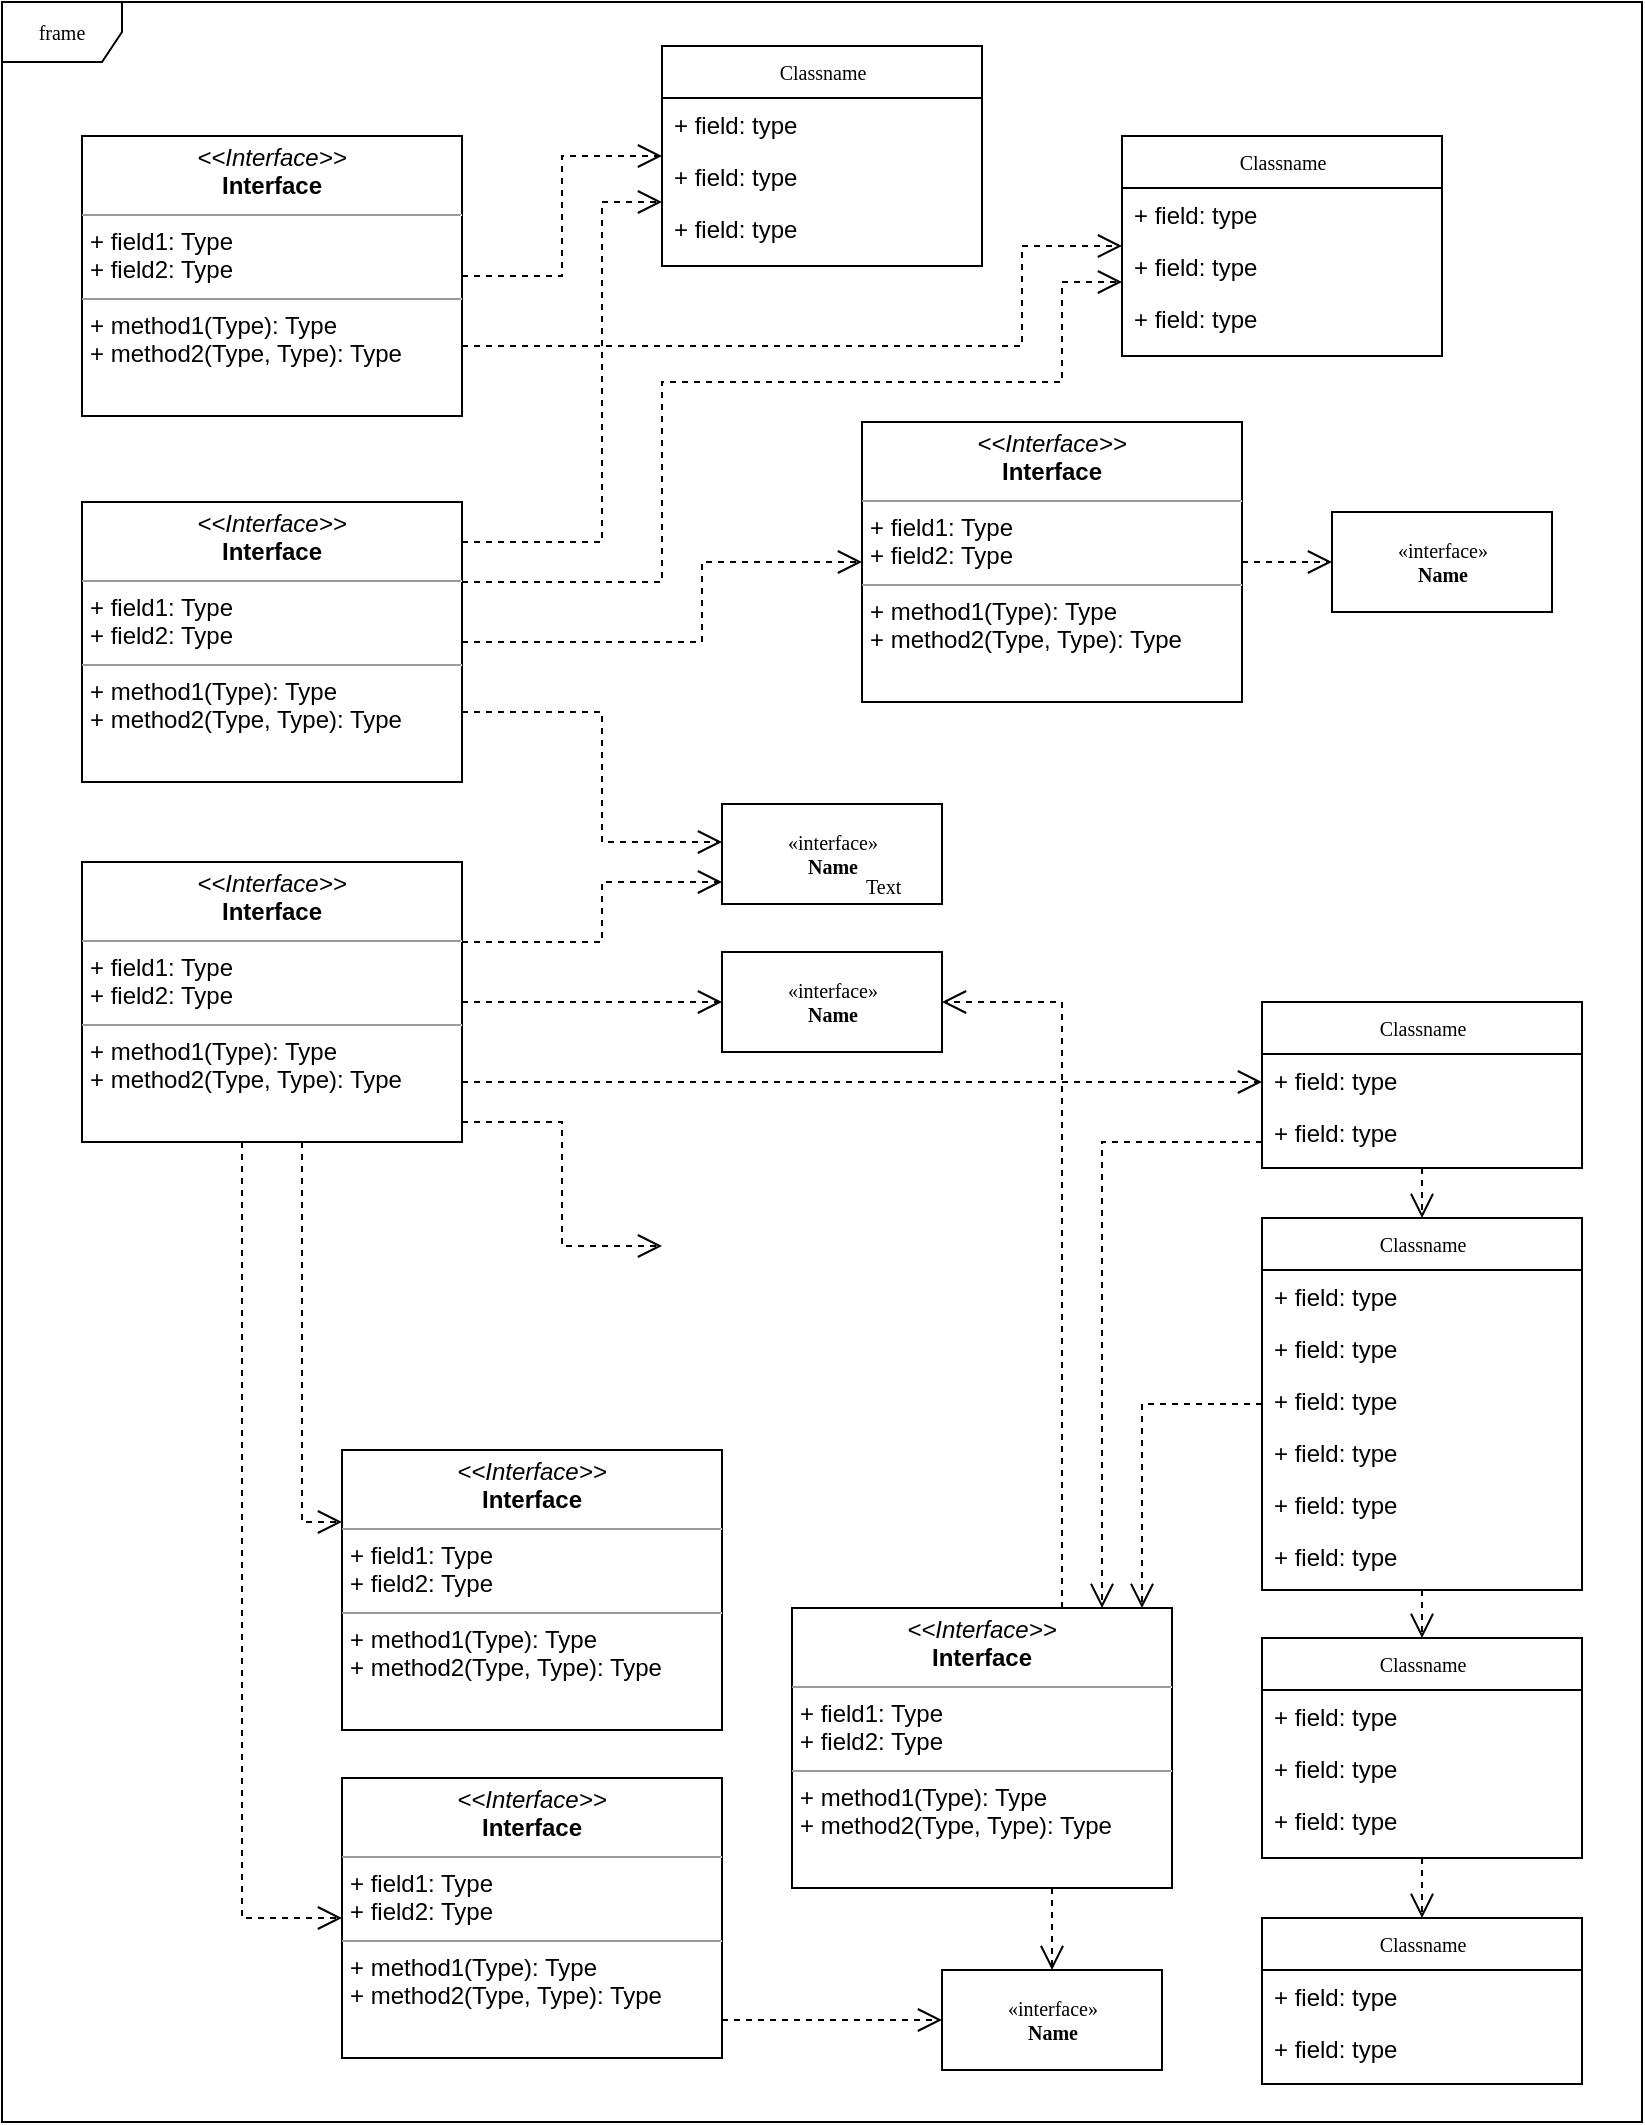 <mxfile version="20.8.23" type="github" pages="2">
  <diagram name="Page-1" id="c4acf3e9-155e-7222-9cf6-157b1a14988f">
    <mxGraphModel dx="806" dy="483" grid="1" gridSize="10" guides="1" tooltips="1" connect="1" arrows="1" fold="1" page="1" pageScale="1" pageWidth="850" pageHeight="1100" background="none" math="0" shadow="0">
      <root>
        <mxCell id="0" />
        <mxCell id="1" parent="0" />
        <mxCell id="17acba5748e5396b-1" value="frame" style="shape=umlFrame;whiteSpace=wrap;html=1;rounded=0;shadow=0;comic=0;labelBackgroundColor=none;strokeWidth=1;fontFamily=Verdana;fontSize=10;align=center;" parent="1" vertex="1">
          <mxGeometry x="20" y="20" width="820" height="1060" as="geometry" />
        </mxCell>
        <mxCell id="5d2195bd80daf111-38" style="edgeStyle=orthogonalEdgeStyle;rounded=0;html=1;dashed=1;labelBackgroundColor=none;startFill=0;endArrow=open;endFill=0;endSize=10;fontFamily=Verdana;fontSize=10;" parent="1" source="17acba5748e5396b-2" target="5d2195bd80daf111-9" edge="1">
          <mxGeometry relative="1" as="geometry">
            <Array as="points">
              <mxPoint x="590" y="721" />
            </Array>
          </mxGeometry>
        </mxCell>
        <mxCell id="5d2195bd80daf111-40" style="edgeStyle=orthogonalEdgeStyle;rounded=0;html=1;dashed=1;labelBackgroundColor=none;startFill=0;endArrow=open;endFill=0;endSize=10;fontFamily=Verdana;fontSize=10;" parent="1" source="17acba5748e5396b-2" target="5d2195bd80daf111-1" edge="1">
          <mxGeometry relative="1" as="geometry">
            <Array as="points" />
          </mxGeometry>
        </mxCell>
        <mxCell id="17acba5748e5396b-2" value="Classname" style="swimlane;html=1;fontStyle=0;childLayout=stackLayout;horizontal=1;startSize=26;fillColor=none;horizontalStack=0;resizeParent=1;resizeLast=0;collapsible=1;marginBottom=0;swimlaneFillColor=#ffffff;rounded=0;shadow=0;comic=0;labelBackgroundColor=none;strokeWidth=1;fontFamily=Verdana;fontSize=10;align=center;" parent="1" vertex="1">
          <mxGeometry x="650" y="628" width="160" height="186" as="geometry" />
        </mxCell>
        <mxCell id="17acba5748e5396b-3" value="+ field: type" style="text;html=1;strokeColor=none;fillColor=none;align=left;verticalAlign=top;spacingLeft=4;spacingRight=4;whiteSpace=wrap;overflow=hidden;rotatable=0;points=[[0,0.5],[1,0.5]];portConstraint=eastwest;" parent="17acba5748e5396b-2" vertex="1">
          <mxGeometry y="26" width="160" height="26" as="geometry" />
        </mxCell>
        <mxCell id="17acba5748e5396b-4" value="+ field: type" style="text;html=1;strokeColor=none;fillColor=none;align=left;verticalAlign=top;spacingLeft=4;spacingRight=4;whiteSpace=wrap;overflow=hidden;rotatable=0;points=[[0,0.5],[1,0.5]];portConstraint=eastwest;" parent="17acba5748e5396b-2" vertex="1">
          <mxGeometry y="52" width="160" height="26" as="geometry" />
        </mxCell>
        <mxCell id="17acba5748e5396b-6" value="+ field: type" style="text;html=1;strokeColor=none;fillColor=none;align=left;verticalAlign=top;spacingLeft=4;spacingRight=4;whiteSpace=wrap;overflow=hidden;rotatable=0;points=[[0,0.5],[1,0.5]];portConstraint=eastwest;" parent="17acba5748e5396b-2" vertex="1">
          <mxGeometry y="78" width="160" height="26" as="geometry" />
        </mxCell>
        <mxCell id="17acba5748e5396b-9" value="+ field: type" style="text;html=1;strokeColor=none;fillColor=none;align=left;verticalAlign=top;spacingLeft=4;spacingRight=4;whiteSpace=wrap;overflow=hidden;rotatable=0;points=[[0,0.5],[1,0.5]];portConstraint=eastwest;" parent="17acba5748e5396b-2" vertex="1">
          <mxGeometry y="104" width="160" height="26" as="geometry" />
        </mxCell>
        <mxCell id="17acba5748e5396b-10" value="+ field: type" style="text;html=1;strokeColor=none;fillColor=none;align=left;verticalAlign=top;spacingLeft=4;spacingRight=4;whiteSpace=wrap;overflow=hidden;rotatable=0;points=[[0,0.5],[1,0.5]];portConstraint=eastwest;" parent="17acba5748e5396b-2" vertex="1">
          <mxGeometry y="130" width="160" height="26" as="geometry" />
        </mxCell>
        <mxCell id="17acba5748e5396b-8" value="+ field: type" style="text;html=1;strokeColor=none;fillColor=none;align=left;verticalAlign=top;spacingLeft=4;spacingRight=4;whiteSpace=wrap;overflow=hidden;rotatable=0;points=[[0,0.5],[1,0.5]];portConstraint=eastwest;" parent="17acba5748e5396b-2" vertex="1">
          <mxGeometry y="156" width="160" height="26" as="geometry" />
        </mxCell>
        <mxCell id="17acba5748e5396b-20" value="Classname" style="swimlane;html=1;fontStyle=0;childLayout=stackLayout;horizontal=1;startSize=26;fillColor=none;horizontalStack=0;resizeParent=1;resizeLast=0;collapsible=1;marginBottom=0;swimlaneFillColor=#ffffff;rounded=0;shadow=0;comic=0;labelBackgroundColor=none;strokeWidth=1;fontFamily=Verdana;fontSize=10;align=center;" parent="1" vertex="1">
          <mxGeometry x="350" y="42" width="160" height="110" as="geometry" />
        </mxCell>
        <mxCell id="17acba5748e5396b-21" value="+ field: type" style="text;html=1;strokeColor=none;fillColor=none;align=left;verticalAlign=top;spacingLeft=4;spacingRight=4;whiteSpace=wrap;overflow=hidden;rotatable=0;points=[[0,0.5],[1,0.5]];portConstraint=eastwest;" parent="17acba5748e5396b-20" vertex="1">
          <mxGeometry y="26" width="160" height="26" as="geometry" />
        </mxCell>
        <mxCell id="17acba5748e5396b-24" value="+ field: type" style="text;html=1;strokeColor=none;fillColor=none;align=left;verticalAlign=top;spacingLeft=4;spacingRight=4;whiteSpace=wrap;overflow=hidden;rotatable=0;points=[[0,0.5],[1,0.5]];portConstraint=eastwest;" parent="17acba5748e5396b-20" vertex="1">
          <mxGeometry y="52" width="160" height="26" as="geometry" />
        </mxCell>
        <mxCell id="17acba5748e5396b-26" value="+ field: type" style="text;html=1;strokeColor=none;fillColor=none;align=left;verticalAlign=top;spacingLeft=4;spacingRight=4;whiteSpace=wrap;overflow=hidden;rotatable=0;points=[[0,0.5],[1,0.5]];portConstraint=eastwest;" parent="17acba5748e5396b-20" vertex="1">
          <mxGeometry y="78" width="160" height="26" as="geometry" />
        </mxCell>
        <mxCell id="17acba5748e5396b-30" value="Classname" style="swimlane;html=1;fontStyle=0;childLayout=stackLayout;horizontal=1;startSize=26;fillColor=none;horizontalStack=0;resizeParent=1;resizeLast=0;collapsible=1;marginBottom=0;swimlaneFillColor=#ffffff;rounded=0;shadow=0;comic=0;labelBackgroundColor=none;strokeWidth=1;fontFamily=Verdana;fontSize=10;align=center;" parent="1" vertex="1">
          <mxGeometry x="580" y="87" width="160" height="110" as="geometry" />
        </mxCell>
        <mxCell id="17acba5748e5396b-31" value="+ field: type" style="text;html=1;strokeColor=none;fillColor=none;align=left;verticalAlign=top;spacingLeft=4;spacingRight=4;whiteSpace=wrap;overflow=hidden;rotatable=0;points=[[0,0.5],[1,0.5]];portConstraint=eastwest;" parent="17acba5748e5396b-30" vertex="1">
          <mxGeometry y="26" width="160" height="26" as="geometry" />
        </mxCell>
        <mxCell id="17acba5748e5396b-32" value="+ field: type" style="text;html=1;strokeColor=none;fillColor=none;align=left;verticalAlign=top;spacingLeft=4;spacingRight=4;whiteSpace=wrap;overflow=hidden;rotatable=0;points=[[0,0.5],[1,0.5]];portConstraint=eastwest;" parent="17acba5748e5396b-30" vertex="1">
          <mxGeometry y="52" width="160" height="26" as="geometry" />
        </mxCell>
        <mxCell id="17acba5748e5396b-33" value="+ field: type" style="text;html=1;strokeColor=none;fillColor=none;align=left;verticalAlign=top;spacingLeft=4;spacingRight=4;whiteSpace=wrap;overflow=hidden;rotatable=0;points=[[0,0.5],[1,0.5]];portConstraint=eastwest;" parent="17acba5748e5396b-30" vertex="1">
          <mxGeometry y="78" width="160" height="26" as="geometry" />
        </mxCell>
        <mxCell id="17acba5748e5396b-44" value="Classname" style="swimlane;html=1;fontStyle=0;childLayout=stackLayout;horizontal=1;startSize=26;fillColor=none;horizontalStack=0;resizeParent=1;resizeLast=0;collapsible=1;marginBottom=0;swimlaneFillColor=#ffffff;rounded=0;shadow=0;comic=0;labelBackgroundColor=none;strokeWidth=1;fontFamily=Verdana;fontSize=10;align=center;" parent="1" vertex="1">
          <mxGeometry x="650" y="978" width="160" height="83" as="geometry" />
        </mxCell>
        <mxCell id="17acba5748e5396b-45" value="+ field: type" style="text;html=1;strokeColor=none;fillColor=none;align=left;verticalAlign=top;spacingLeft=4;spacingRight=4;whiteSpace=wrap;overflow=hidden;rotatable=0;points=[[0,0.5],[1,0.5]];portConstraint=eastwest;" parent="17acba5748e5396b-44" vertex="1">
          <mxGeometry y="26" width="160" height="26" as="geometry" />
        </mxCell>
        <mxCell id="17acba5748e5396b-47" value="+ field: type" style="text;html=1;strokeColor=none;fillColor=none;align=left;verticalAlign=top;spacingLeft=4;spacingRight=4;whiteSpace=wrap;overflow=hidden;rotatable=0;points=[[0,0.5],[1,0.5]];portConstraint=eastwest;" parent="17acba5748e5396b-44" vertex="1">
          <mxGeometry y="52" width="160" height="26" as="geometry" />
        </mxCell>
        <mxCell id="5d2195bd80daf111-39" style="edgeStyle=orthogonalEdgeStyle;rounded=0;html=1;dashed=1;labelBackgroundColor=none;startFill=0;endArrow=open;endFill=0;endSize=10;fontFamily=Verdana;fontSize=10;" parent="1" source="5d2195bd80daf111-1" target="17acba5748e5396b-44" edge="1">
          <mxGeometry relative="1" as="geometry" />
        </mxCell>
        <mxCell id="5d2195bd80daf111-1" value="Classname" style="swimlane;html=1;fontStyle=0;childLayout=stackLayout;horizontal=1;startSize=26;fillColor=none;horizontalStack=0;resizeParent=1;resizeLast=0;collapsible=1;marginBottom=0;swimlaneFillColor=#ffffff;rounded=0;shadow=0;comic=0;labelBackgroundColor=none;strokeWidth=1;fontFamily=Verdana;fontSize=10;align=center;" parent="1" vertex="1">
          <mxGeometry x="650" y="838" width="160" height="110" as="geometry" />
        </mxCell>
        <mxCell id="5d2195bd80daf111-2" value="+ field: type" style="text;html=1;strokeColor=none;fillColor=none;align=left;verticalAlign=top;spacingLeft=4;spacingRight=4;whiteSpace=wrap;overflow=hidden;rotatable=0;points=[[0,0.5],[1,0.5]];portConstraint=eastwest;" parent="5d2195bd80daf111-1" vertex="1">
          <mxGeometry y="26" width="160" height="26" as="geometry" />
        </mxCell>
        <mxCell id="5d2195bd80daf111-3" value="+ field: type" style="text;html=1;strokeColor=none;fillColor=none;align=left;verticalAlign=top;spacingLeft=4;spacingRight=4;whiteSpace=wrap;overflow=hidden;rotatable=0;points=[[0,0.5],[1,0.5]];portConstraint=eastwest;" parent="5d2195bd80daf111-1" vertex="1">
          <mxGeometry y="52" width="160" height="26" as="geometry" />
        </mxCell>
        <mxCell id="5d2195bd80daf111-4" value="+ field: type" style="text;html=1;strokeColor=none;fillColor=none;align=left;verticalAlign=top;spacingLeft=4;spacingRight=4;whiteSpace=wrap;overflow=hidden;rotatable=0;points=[[0,0.5],[1,0.5]];portConstraint=eastwest;" parent="5d2195bd80daf111-1" vertex="1">
          <mxGeometry y="78" width="160" height="26" as="geometry" />
        </mxCell>
        <mxCell id="5d2195bd80daf111-41" style="edgeStyle=orthogonalEdgeStyle;rounded=0;html=1;dashed=1;labelBackgroundColor=none;startFill=0;endArrow=open;endFill=0;endSize=10;fontFamily=Verdana;fontSize=10;" parent="1" source="5d2195bd80daf111-5" target="17acba5748e5396b-2" edge="1">
          <mxGeometry relative="1" as="geometry">
            <Array as="points" />
          </mxGeometry>
        </mxCell>
        <mxCell id="5d2195bd80daf111-5" value="Classname" style="swimlane;html=1;fontStyle=0;childLayout=stackLayout;horizontal=1;startSize=26;fillColor=none;horizontalStack=0;resizeParent=1;resizeLast=0;collapsible=1;marginBottom=0;swimlaneFillColor=#ffffff;rounded=0;shadow=0;comic=0;labelBackgroundColor=none;strokeWidth=1;fontFamily=Verdana;fontSize=10;align=center;" parent="1" vertex="1">
          <mxGeometry x="650" y="520" width="160" height="83" as="geometry" />
        </mxCell>
        <mxCell id="5d2195bd80daf111-6" value="+ field: type" style="text;html=1;strokeColor=none;fillColor=none;align=left;verticalAlign=top;spacingLeft=4;spacingRight=4;whiteSpace=wrap;overflow=hidden;rotatable=0;points=[[0,0.5],[1,0.5]];portConstraint=eastwest;" parent="5d2195bd80daf111-5" vertex="1">
          <mxGeometry y="26" width="160" height="26" as="geometry" />
        </mxCell>
        <mxCell id="5d2195bd80daf111-7" value="+ field: type" style="text;html=1;strokeColor=none;fillColor=none;align=left;verticalAlign=top;spacingLeft=4;spacingRight=4;whiteSpace=wrap;overflow=hidden;rotatable=0;points=[[0,0.5],[1,0.5]];portConstraint=eastwest;" parent="5d2195bd80daf111-5" vertex="1">
          <mxGeometry y="52" width="160" height="26" as="geometry" />
        </mxCell>
        <mxCell id="5d2195bd80daf111-8" value="&amp;laquo;interface&amp;raquo;&lt;br&gt;&lt;b&gt;Name&lt;/b&gt;" style="html=1;rounded=0;shadow=0;comic=0;labelBackgroundColor=none;strokeWidth=1;fontFamily=Verdana;fontSize=10;align=center;" parent="1" vertex="1">
          <mxGeometry x="490" y="1004" width="110" height="50" as="geometry" />
        </mxCell>
        <mxCell id="5d2195bd80daf111-35" style="edgeStyle=orthogonalEdgeStyle;rounded=0;html=1;dashed=1;labelBackgroundColor=none;startFill=0;endArrow=open;endFill=0;endSize=10;fontFamily=Verdana;fontSize=10;" parent="1" source="5d2195bd80daf111-9" target="5d2195bd80daf111-8" edge="1">
          <mxGeometry relative="1" as="geometry">
            <Array as="points">
              <mxPoint x="545" y="970" />
              <mxPoint x="545" y="970" />
            </Array>
          </mxGeometry>
        </mxCell>
        <mxCell id="5d2195bd80daf111-36" style="edgeStyle=orthogonalEdgeStyle;rounded=0;html=1;dashed=1;labelBackgroundColor=none;startFill=0;endArrow=open;endFill=0;endSize=10;fontFamily=Verdana;fontSize=10;" parent="1" source="5d2195bd80daf111-9" target="5d2195bd80daf111-13" edge="1">
          <mxGeometry relative="1" as="geometry">
            <Array as="points">
              <mxPoint x="550" y="520" />
            </Array>
          </mxGeometry>
        </mxCell>
        <mxCell id="5d2195bd80daf111-9" value="&lt;p style=&quot;margin:0px;margin-top:4px;text-align:center;&quot;&gt;&lt;i&gt;&amp;lt;&amp;lt;Interface&amp;gt;&amp;gt;&lt;/i&gt;&lt;br/&gt;&lt;b&gt;Interface&lt;/b&gt;&lt;/p&gt;&lt;hr size=&quot;1&quot;/&gt;&lt;p style=&quot;margin:0px;margin-left:4px;&quot;&gt;+ field1: Type&lt;br/&gt;+ field2: Type&lt;/p&gt;&lt;hr size=&quot;1&quot;/&gt;&lt;p style=&quot;margin:0px;margin-left:4px;&quot;&gt;+ method1(Type): Type&lt;br/&gt;+ method2(Type, Type): Type&lt;/p&gt;" style="verticalAlign=top;align=left;overflow=fill;fontSize=12;fontFamily=Helvetica;html=1;rounded=0;shadow=0;comic=0;labelBackgroundColor=none;strokeWidth=1" parent="1" vertex="1">
          <mxGeometry x="415" y="823" width="190" height="140" as="geometry" />
        </mxCell>
        <mxCell id="5d2195bd80daf111-34" style="edgeStyle=orthogonalEdgeStyle;rounded=0;html=1;dashed=1;labelBackgroundColor=none;startFill=0;endArrow=open;endFill=0;endSize=10;fontFamily=Verdana;fontSize=10;" parent="1" source="5d2195bd80daf111-11" target="5d2195bd80daf111-8" edge="1">
          <mxGeometry relative="1" as="geometry">
            <Array as="points">
              <mxPoint x="410" y="1029" />
              <mxPoint x="410" y="1029" />
            </Array>
          </mxGeometry>
        </mxCell>
        <mxCell id="5d2195bd80daf111-11" value="&lt;p style=&quot;margin:0px;margin-top:4px;text-align:center;&quot;&gt;&lt;i&gt;&amp;lt;&amp;lt;Interface&amp;gt;&amp;gt;&lt;/i&gt;&lt;br/&gt;&lt;b&gt;Interface&lt;/b&gt;&lt;/p&gt;&lt;hr size=&quot;1&quot;/&gt;&lt;p style=&quot;margin:0px;margin-left:4px;&quot;&gt;+ field1: Type&lt;br/&gt;+ field2: Type&lt;/p&gt;&lt;hr size=&quot;1&quot;/&gt;&lt;p style=&quot;margin:0px;margin-left:4px;&quot;&gt;+ method1(Type): Type&lt;br/&gt;+ method2(Type, Type): Type&lt;/p&gt;" style="verticalAlign=top;align=left;overflow=fill;fontSize=12;fontFamily=Helvetica;html=1;rounded=0;shadow=0;comic=0;labelBackgroundColor=none;strokeWidth=1" parent="1" vertex="1">
          <mxGeometry x="190" y="908" width="190" height="140" as="geometry" />
        </mxCell>
        <mxCell id="5d2195bd80daf111-12" value="&lt;p style=&quot;margin:0px;margin-top:4px;text-align:center;&quot;&gt;&lt;i&gt;&amp;lt;&amp;lt;Interface&amp;gt;&amp;gt;&lt;/i&gt;&lt;br/&gt;&lt;b&gt;Interface&lt;/b&gt;&lt;/p&gt;&lt;hr size=&quot;1&quot;/&gt;&lt;p style=&quot;margin:0px;margin-left:4px;&quot;&gt;+ field1: Type&lt;br/&gt;+ field2: Type&lt;/p&gt;&lt;hr size=&quot;1&quot;/&gt;&lt;p style=&quot;margin:0px;margin-left:4px;&quot;&gt;+ method1(Type): Type&lt;br/&gt;+ method2(Type, Type): Type&lt;/p&gt;" style="verticalAlign=top;align=left;overflow=fill;fontSize=12;fontFamily=Helvetica;html=1;rounded=0;shadow=0;comic=0;labelBackgroundColor=none;strokeWidth=1" parent="1" vertex="1">
          <mxGeometry x="190" y="744" width="190" height="140" as="geometry" />
        </mxCell>
        <mxCell id="5d2195bd80daf111-13" value="&amp;laquo;interface&amp;raquo;&lt;br&gt;&lt;b&gt;Name&lt;/b&gt;" style="html=1;rounded=0;shadow=0;comic=0;labelBackgroundColor=none;strokeWidth=1;fontFamily=Verdana;fontSize=10;align=center;" parent="1" vertex="1">
          <mxGeometry x="380" y="495" width="110" height="50" as="geometry" />
        </mxCell>
        <mxCell id="5d2195bd80daf111-14" value="&amp;laquo;interface&amp;raquo;&lt;br&gt;&lt;b&gt;Name&lt;/b&gt;" style="html=1;rounded=0;shadow=0;comic=0;labelBackgroundColor=none;strokeWidth=1;fontFamily=Verdana;fontSize=10;align=center;" parent="1" vertex="1">
          <mxGeometry x="380" y="421" width="110" height="50" as="geometry" />
        </mxCell>
        <mxCell id="5d2195bd80daf111-26" style="edgeStyle=orthogonalEdgeStyle;rounded=0;html=1;dashed=1;labelBackgroundColor=none;startFill=0;endArrow=open;endFill=0;endSize=10;fontFamily=Verdana;fontSize=10;" parent="1" source="5d2195bd80daf111-15" target="5d2195bd80daf111-17" edge="1">
          <mxGeometry relative="1" as="geometry">
            <Array as="points" />
          </mxGeometry>
        </mxCell>
        <mxCell id="5d2195bd80daf111-15" value="&lt;p style=&quot;margin:0px;margin-top:4px;text-align:center;&quot;&gt;&lt;i&gt;&amp;lt;&amp;lt;Interface&amp;gt;&amp;gt;&lt;/i&gt;&lt;br/&gt;&lt;b&gt;Interface&lt;/b&gt;&lt;/p&gt;&lt;hr size=&quot;1&quot;/&gt;&lt;p style=&quot;margin:0px;margin-left:4px;&quot;&gt;+ field1: Type&lt;br/&gt;+ field2: Type&lt;/p&gt;&lt;hr size=&quot;1&quot;/&gt;&lt;p style=&quot;margin:0px;margin-left:4px;&quot;&gt;+ method1(Type): Type&lt;br/&gt;+ method2(Type, Type): Type&lt;/p&gt;" style="verticalAlign=top;align=left;overflow=fill;fontSize=12;fontFamily=Helvetica;html=1;rounded=0;shadow=0;comic=0;labelBackgroundColor=none;strokeWidth=1" parent="1" vertex="1">
          <mxGeometry x="450" y="230" width="190" height="140" as="geometry" />
        </mxCell>
        <mxCell id="5d2195bd80daf111-16" value="Text" style="text;html=1;resizable=0;points=[];autosize=1;align=left;verticalAlign=top;spacingTop=-4;fontSize=10;fontFamily=Verdana;fontColor=#000000;" parent="1" vertex="1">
          <mxGeometry x="450" y="454" width="40" height="10" as="geometry" />
        </mxCell>
        <mxCell id="5d2195bd80daf111-17" value="&amp;laquo;interface&amp;raquo;&lt;br&gt;&lt;b&gt;Name&lt;/b&gt;" style="html=1;rounded=0;shadow=0;comic=0;labelBackgroundColor=none;strokeWidth=1;fontFamily=Verdana;fontSize=10;align=center;" parent="1" vertex="1">
          <mxGeometry x="685" y="275" width="110" height="50" as="geometry" />
        </mxCell>
        <mxCell id="5d2195bd80daf111-21" style="edgeStyle=orthogonalEdgeStyle;rounded=0;html=1;labelBackgroundColor=none;startFill=0;endArrow=open;endFill=0;endSize=10;fontFamily=Verdana;fontSize=10;dashed=1;" parent="1" source="5d2195bd80daf111-18" target="17acba5748e5396b-20" edge="1">
          <mxGeometry relative="1" as="geometry" />
        </mxCell>
        <mxCell id="5d2195bd80daf111-22" style="edgeStyle=orthogonalEdgeStyle;rounded=0;html=1;exitX=1;exitY=0.75;dashed=1;labelBackgroundColor=none;startFill=0;endArrow=open;endFill=0;endSize=10;fontFamily=Verdana;fontSize=10;" parent="1" source="5d2195bd80daf111-18" target="17acba5748e5396b-30" edge="1">
          <mxGeometry relative="1" as="geometry">
            <Array as="points">
              <mxPoint x="530" y="192" />
              <mxPoint x="530" y="142" />
            </Array>
          </mxGeometry>
        </mxCell>
        <mxCell id="5d2195bd80daf111-18" value="&lt;p style=&quot;margin:0px;margin-top:4px;text-align:center;&quot;&gt;&lt;i&gt;&amp;lt;&amp;lt;Interface&amp;gt;&amp;gt;&lt;/i&gt;&lt;br/&gt;&lt;b&gt;Interface&lt;/b&gt;&lt;/p&gt;&lt;hr size=&quot;1&quot;/&gt;&lt;p style=&quot;margin:0px;margin-left:4px;&quot;&gt;+ field1: Type&lt;br/&gt;+ field2: Type&lt;/p&gt;&lt;hr size=&quot;1&quot;/&gt;&lt;p style=&quot;margin:0px;margin-left:4px;&quot;&gt;+ method1(Type): Type&lt;br/&gt;+ method2(Type, Type): Type&lt;/p&gt;" style="verticalAlign=top;align=left;overflow=fill;fontSize=12;fontFamily=Helvetica;html=1;rounded=0;shadow=0;comic=0;labelBackgroundColor=none;strokeWidth=1" parent="1" vertex="1">
          <mxGeometry x="60" y="87" width="190" height="140" as="geometry" />
        </mxCell>
        <mxCell id="5d2195bd80daf111-23" style="edgeStyle=orthogonalEdgeStyle;rounded=0;html=1;dashed=1;labelBackgroundColor=none;startFill=0;endArrow=open;endFill=0;endSize=10;fontFamily=Verdana;fontSize=10;" parent="1" source="5d2195bd80daf111-19" target="17acba5748e5396b-20" edge="1">
          <mxGeometry relative="1" as="geometry">
            <Array as="points">
              <mxPoint x="320" y="290" />
              <mxPoint x="320" y="120" />
            </Array>
          </mxGeometry>
        </mxCell>
        <mxCell id="5d2195bd80daf111-24" style="edgeStyle=orthogonalEdgeStyle;rounded=0;html=1;dashed=1;labelBackgroundColor=none;startFill=0;endArrow=open;endFill=0;endSize=10;fontFamily=Verdana;fontSize=10;" parent="1" source="5d2195bd80daf111-19" target="17acba5748e5396b-30" edge="1">
          <mxGeometry relative="1" as="geometry">
            <Array as="points">
              <mxPoint x="350" y="310" />
              <mxPoint x="350" y="210" />
              <mxPoint x="550" y="210" />
              <mxPoint x="550" y="160" />
            </Array>
          </mxGeometry>
        </mxCell>
        <mxCell id="5d2195bd80daf111-25" style="edgeStyle=orthogonalEdgeStyle;rounded=0;html=1;dashed=1;labelBackgroundColor=none;startFill=0;endArrow=open;endFill=0;endSize=10;fontFamily=Verdana;fontSize=10;" parent="1" source="5d2195bd80daf111-19" target="5d2195bd80daf111-15" edge="1">
          <mxGeometry relative="1" as="geometry">
            <Array as="points">
              <mxPoint x="370" y="340" />
              <mxPoint x="370" y="300" />
            </Array>
          </mxGeometry>
        </mxCell>
        <mxCell id="5d2195bd80daf111-27" style="edgeStyle=orthogonalEdgeStyle;rounded=0;html=1;exitX=1;exitY=0.75;dashed=1;labelBackgroundColor=none;startFill=0;endArrow=open;endFill=0;endSize=10;fontFamily=Verdana;fontSize=10;" parent="1" source="5d2195bd80daf111-19" target="5d2195bd80daf111-14" edge="1">
          <mxGeometry relative="1" as="geometry">
            <Array as="points">
              <mxPoint x="320" y="375" />
              <mxPoint x="320" y="440" />
            </Array>
          </mxGeometry>
        </mxCell>
        <mxCell id="5d2195bd80daf111-19" value="&lt;p style=&quot;margin:0px;margin-top:4px;text-align:center;&quot;&gt;&lt;i&gt;&amp;lt;&amp;lt;Interface&amp;gt;&amp;gt;&lt;/i&gt;&lt;br/&gt;&lt;b&gt;Interface&lt;/b&gt;&lt;/p&gt;&lt;hr size=&quot;1&quot;/&gt;&lt;p style=&quot;margin:0px;margin-left:4px;&quot;&gt;+ field1: Type&lt;br/&gt;+ field2: Type&lt;/p&gt;&lt;hr size=&quot;1&quot;/&gt;&lt;p style=&quot;margin:0px;margin-left:4px;&quot;&gt;+ method1(Type): Type&lt;br/&gt;+ method2(Type, Type): Type&lt;/p&gt;" style="verticalAlign=top;align=left;overflow=fill;fontSize=12;fontFamily=Helvetica;html=1;rounded=0;shadow=0;comic=0;labelBackgroundColor=none;strokeWidth=1" parent="1" vertex="1">
          <mxGeometry x="60" y="270" width="190" height="140" as="geometry" />
        </mxCell>
        <mxCell id="5d2195bd80daf111-28" style="edgeStyle=orthogonalEdgeStyle;rounded=0;html=1;dashed=1;labelBackgroundColor=none;startFill=0;endArrow=open;endFill=0;endSize=10;fontFamily=Verdana;fontSize=10;" parent="1" source="5d2195bd80daf111-20" target="5d2195bd80daf111-14" edge="1">
          <mxGeometry relative="1" as="geometry">
            <Array as="points">
              <mxPoint x="320" y="490" />
              <mxPoint x="320" y="460" />
            </Array>
          </mxGeometry>
        </mxCell>
        <mxCell id="5d2195bd80daf111-29" style="edgeStyle=orthogonalEdgeStyle;rounded=0;html=1;dashed=1;labelBackgroundColor=none;startFill=0;endArrow=open;endFill=0;endSize=10;fontFamily=Verdana;fontSize=10;" parent="1" source="5d2195bd80daf111-20" target="5d2195bd80daf111-13" edge="1">
          <mxGeometry relative="1" as="geometry" />
        </mxCell>
        <mxCell id="5d2195bd80daf111-30" style="edgeStyle=orthogonalEdgeStyle;rounded=0;html=1;dashed=1;labelBackgroundColor=none;startFill=0;endArrow=open;endFill=0;endSize=10;fontFamily=Verdana;fontSize=10;" parent="1" source="5d2195bd80daf111-20" edge="1">
          <mxGeometry relative="1" as="geometry">
            <Array as="points">
              <mxPoint x="300" y="580" />
              <mxPoint x="300" y="642" />
            </Array>
            <mxPoint x="350" y="642" as="targetPoint" />
          </mxGeometry>
        </mxCell>
        <mxCell id="5d2195bd80daf111-31" style="edgeStyle=orthogonalEdgeStyle;rounded=0;html=1;dashed=1;labelBackgroundColor=none;startFill=0;endArrow=open;endFill=0;endSize=10;fontFamily=Verdana;fontSize=10;" parent="1" source="5d2195bd80daf111-20" target="5d2195bd80daf111-5" edge="1">
          <mxGeometry relative="1" as="geometry">
            <Array as="points">
              <mxPoint x="350" y="560" />
              <mxPoint x="350" y="560" />
            </Array>
          </mxGeometry>
        </mxCell>
        <mxCell id="5d2195bd80daf111-32" style="edgeStyle=orthogonalEdgeStyle;rounded=0;html=1;dashed=1;labelBackgroundColor=none;startFill=0;endArrow=open;endFill=0;endSize=10;fontFamily=Verdana;fontSize=10;" parent="1" source="5d2195bd80daf111-20" target="5d2195bd80daf111-12" edge="1">
          <mxGeometry relative="1" as="geometry">
            <Array as="points">
              <mxPoint x="170" y="780" />
            </Array>
          </mxGeometry>
        </mxCell>
        <mxCell id="5d2195bd80daf111-33" style="edgeStyle=orthogonalEdgeStyle;rounded=0;html=1;dashed=1;labelBackgroundColor=none;startFill=0;endArrow=open;endFill=0;endSize=10;fontFamily=Verdana;fontSize=10;" parent="1" source="5d2195bd80daf111-20" target="5d2195bd80daf111-11" edge="1">
          <mxGeometry relative="1" as="geometry">
            <Array as="points">
              <mxPoint x="140" y="978" />
            </Array>
          </mxGeometry>
        </mxCell>
        <mxCell id="5d2195bd80daf111-20" value="&lt;p style=&quot;margin:0px;margin-top:4px;text-align:center;&quot;&gt;&lt;i&gt;&amp;lt;&amp;lt;Interface&amp;gt;&amp;gt;&lt;/i&gt;&lt;br/&gt;&lt;b&gt;Interface&lt;/b&gt;&lt;/p&gt;&lt;hr size=&quot;1&quot;/&gt;&lt;p style=&quot;margin:0px;margin-left:4px;&quot;&gt;+ field1: Type&lt;br/&gt;+ field2: Type&lt;/p&gt;&lt;hr size=&quot;1&quot;/&gt;&lt;p style=&quot;margin:0px;margin-left:4px;&quot;&gt;+ method1(Type): Type&lt;br/&gt;+ method2(Type, Type): Type&lt;/p&gt;" style="verticalAlign=top;align=left;overflow=fill;fontSize=12;fontFamily=Helvetica;html=1;rounded=0;shadow=0;comic=0;labelBackgroundColor=none;strokeWidth=1" parent="1" vertex="1">
          <mxGeometry x="60" y="450" width="190" height="140" as="geometry" />
        </mxCell>
        <mxCell id="5d2195bd80daf111-37" style="edgeStyle=orthogonalEdgeStyle;rounded=0;html=1;dashed=1;labelBackgroundColor=none;startFill=0;endArrow=open;endFill=0;endSize=10;fontFamily=Verdana;fontSize=10;" parent="1" source="5d2195bd80daf111-5" target="5d2195bd80daf111-9" edge="1">
          <mxGeometry relative="1" as="geometry">
            <Array as="points">
              <mxPoint x="570" y="590" />
            </Array>
          </mxGeometry>
        </mxCell>
      </root>
    </mxGraphModel>
  </diagram>
  <diagram id="5pVdkIPQjJP6zj37kUyH" name="Page-2">
    <mxGraphModel dx="2170" dy="3143" grid="1" gridSize="10" guides="1" tooltips="1" connect="1" arrows="1" fold="1" page="1" pageScale="1" pageWidth="827" pageHeight="1169" math="0" shadow="0">
      <root>
        <mxCell id="0" />
        <mxCell id="1" parent="0" />
        <mxCell id="8-_CZMkWfx0FN1sN9V46-1" value="" style="whiteSpace=wrap;html=1;aspect=fixed;" vertex="1" parent="1">
          <mxGeometry x="370" y="220" width="80" height="80" as="geometry" />
        </mxCell>
        <mxCell id="_CiIot_4VqOJ6wbPFEgu-6" value="Status&#xa;" style="swimlane;fontStyle=1;align=center;verticalAlign=top;childLayout=stackLayout;horizontal=1;startSize=26;horizontalStack=0;resizeParent=1;resizeParentMax=0;resizeLast=0;collapsible=1;marginBottom=0;fontSize=18;fillColor=#a20025;fontColor=#ffffff;strokeColor=#6F0000;" vertex="1" parent="1">
          <mxGeometry x="-710" y="-1510" width="330" height="262" as="geometry" />
        </mxCell>
        <mxCell id="_CiIot_4VqOJ6wbPFEgu-7" value="-nom_de_classe:chaine&#xa;-nom: string&#xa;-point_de_vie:int&#xa;-santé:bool&#xa;&#xa;" style="text;strokeColor=none;fillColor=none;align=left;verticalAlign=top;spacingLeft=4;spacingRight=4;overflow=hidden;rotatable=0;points=[[0,0.5],[1,0.5]];portConstraint=eastwest;fontSize=18;" vertex="1" parent="_CiIot_4VqOJ6wbPFEgu-6">
          <mxGeometry y="26" width="330" height="116" as="geometry" />
        </mxCell>
        <mxCell id="_CiIot_4VqOJ6wbPFEgu-8" value="" style="line;strokeWidth=1;fillColor=none;align=left;verticalAlign=middle;spacingTop=-1;spacingLeft=3;spacingRight=3;rotatable=0;labelPosition=right;points=[];portConstraint=eastwest;strokeColor=inherit;fontSize=18;" vertex="1" parent="_CiIot_4VqOJ6wbPFEgu-6">
          <mxGeometry y="142" width="330" height="8" as="geometry" />
        </mxCell>
        <mxCell id="_CiIot_4VqOJ6wbPFEgu-9" value="+AfficheClasse(NomClasse:string)&#xa;+AfficherNom(nom:string)&#xa;+AfficherPV(pv:int)&#xa;&#xa;&#xa;&#xa;&#xa;&#xa;&#xa;" style="text;strokeColor=none;fillColor=none;align=left;verticalAlign=top;spacingLeft=4;spacingRight=4;overflow=hidden;rotatable=0;points=[[0,0.5],[1,0.5]];portConstraint=eastwest;fontSize=18;" vertex="1" parent="_CiIot_4VqOJ6wbPFEgu-6">
          <mxGeometry y="150" width="330" height="112" as="geometry" />
        </mxCell>
        <mxCell id="_CiIot_4VqOJ6wbPFEgu-10" value="Guerrier" style="swimlane;fontStyle=1;align=center;verticalAlign=top;childLayout=stackLayout;horizontal=1;startSize=26;horizontalStack=0;resizeParent=1;resizeParentMax=0;resizeLast=0;collapsible=1;marginBottom=0;fontSize=18;fillColor=#a20025;fontColor=#ffffff;strokeColor=#6F0000;" vertex="1" parent="1">
          <mxGeometry x="-710" y="-1077" width="340" height="148" as="geometry" />
        </mxCell>
        <mxCell id="_CiIot_4VqOJ6wbPFEgu-11" value="-point_attaque:int&#xa;-boost_attaque:int&#xa;" style="text;strokeColor=none;fillColor=none;align=left;verticalAlign=top;spacingLeft=4;spacingRight=4;overflow=hidden;rotatable=0;points=[[0,0.5],[1,0.5]];portConstraint=eastwest;fontSize=18;" vertex="1" parent="_CiIot_4VqOJ6wbPFEgu-10">
          <mxGeometry y="26" width="340" height="54" as="geometry" />
        </mxCell>
        <mxCell id="_CiIot_4VqOJ6wbPFEgu-12" value="" style="line;strokeWidth=1;fillColor=none;align=left;verticalAlign=middle;spacingTop=-1;spacingLeft=3;spacingRight=3;rotatable=0;labelPosition=right;points=[];portConstraint=eastwest;strokeColor=inherit;fontSize=18;" vertex="1" parent="_CiIot_4VqOJ6wbPFEgu-10">
          <mxGeometry y="80" width="340" height="8" as="geometry" />
        </mxCell>
        <mxCell id="_CiIot_4VqOJ6wbPFEgu-13" value="&#xa;" style="text;strokeColor=none;fillColor=none;align=left;verticalAlign=top;spacingLeft=4;spacingRight=4;overflow=hidden;rotatable=0;points=[[0,0.5],[1,0.5]];portConstraint=eastwest;fontSize=18;" vertex="1" parent="_CiIot_4VqOJ6wbPFEgu-10">
          <mxGeometry y="88" width="340" height="60" as="geometry" />
        </mxCell>
        <mxCell id="_CiIot_4VqOJ6wbPFEgu-14" value="Soigneur" style="swimlane;fontStyle=1;align=center;verticalAlign=top;childLayout=stackLayout;horizontal=1;startSize=26;horizontalStack=0;resizeParent=1;resizeParentMax=0;resizeLast=0;collapsible=1;marginBottom=0;fontSize=18;fillColor=#a20025;fontColor=#ffffff;strokeColor=#6F0000;" vertex="1" parent="1">
          <mxGeometry x="130" y="-1100" width="380" height="88" as="geometry" />
        </mxCell>
        <mxCell id="_CiIot_4VqOJ6wbPFEgu-15" value="-point_soins:int&#xa;-boost_soin:int&#xa;" style="text;strokeColor=none;fillColor=none;align=left;verticalAlign=top;spacingLeft=4;spacingRight=4;overflow=hidden;rotatable=0;points=[[0,0.5],[1,0.5]];portConstraint=eastwest;fontSize=18;" vertex="1" parent="_CiIot_4VqOJ6wbPFEgu-14">
          <mxGeometry y="26" width="380" height="54" as="geometry" />
        </mxCell>
        <mxCell id="_CiIot_4VqOJ6wbPFEgu-16" value="" style="line;strokeWidth=1;fillColor=none;align=left;verticalAlign=middle;spacingTop=-1;spacingLeft=3;spacingRight=3;rotatable=0;labelPosition=right;points=[];portConstraint=eastwest;strokeColor=inherit;fontSize=18;" vertex="1" parent="_CiIot_4VqOJ6wbPFEgu-14">
          <mxGeometry y="80" width="380" height="8" as="geometry" />
        </mxCell>
        <mxCell id="_CiIot_4VqOJ6wbPFEgu-18" value="Paladin" style="swimlane;fontStyle=1;align=center;verticalAlign=top;childLayout=stackLayout;horizontal=1;startSize=26;horizontalStack=0;resizeParent=1;resizeParentMax=0;resizeLast=0;collapsible=1;marginBottom=0;fontSize=18;fillColor=#a20025;fontColor=#ffffff;strokeColor=#6F0000;" vertex="1" parent="1">
          <mxGeometry x="-310" y="-1060" width="410" height="88" as="geometry" />
        </mxCell>
        <mxCell id="_CiIot_4VqOJ6wbPFEgu-19" value="-point_soins:int&#xa;-point_attaque:int&#xa;" style="text;strokeColor=none;fillColor=none;align=left;verticalAlign=top;spacingLeft=4;spacingRight=4;overflow=hidden;rotatable=0;points=[[0,0.5],[1,0.5]];portConstraint=eastwest;fontSize=18;" vertex="1" parent="_CiIot_4VqOJ6wbPFEgu-18">
          <mxGeometry y="26" width="410" height="54" as="geometry" />
        </mxCell>
        <mxCell id="_CiIot_4VqOJ6wbPFEgu-20" value="" style="line;strokeWidth=1;fillColor=none;align=left;verticalAlign=middle;spacingTop=-1;spacingLeft=3;spacingRight=3;rotatable=0;labelPosition=right;points=[];portConstraint=eastwest;strokeColor=inherit;fontSize=18;" vertex="1" parent="_CiIot_4VqOJ6wbPFEgu-18">
          <mxGeometry y="80" width="410" height="8" as="geometry" />
        </mxCell>
        <mxCell id="_CiIot_4VqOJ6wbPFEgu-24" value="" style="endArrow=block;dashed=1;endFill=0;endSize=12;html=1;rounded=0;fontSize=18;entryX=0.419;entryY=1.028;entryDx=0;entryDy=0;entryPerimeter=0;" edge="1" parent="1" target="_CiIot_4VqOJ6wbPFEgu-9">
          <mxGeometry width="160" relative="1" as="geometry">
            <mxPoint x="-560" y="-1080" as="sourcePoint" />
            <mxPoint x="-530" y="-1080" as="targetPoint" />
          </mxGeometry>
        </mxCell>
        <mxCell id="_CiIot_4VqOJ6wbPFEgu-25" value="" style="endArrow=block;dashed=1;endFill=0;endSize=12;html=1;rounded=0;fontSize=18;exitX=0.5;exitY=0;exitDx=0;exitDy=0;" edge="1" parent="1" source="_CiIot_4VqOJ6wbPFEgu-14" target="_CiIot_4VqOJ6wbPFEgu-9">
          <mxGeometry width="160" relative="1" as="geometry">
            <mxPoint x="-520" y="-1260" as="sourcePoint" />
            <mxPoint x="-360" y="-1260" as="targetPoint" />
            <Array as="points">
              <mxPoint x="30" y="-1350" />
              <mxPoint x="-210" y="-1360" />
            </Array>
          </mxGeometry>
        </mxCell>
        <mxCell id="_CiIot_4VqOJ6wbPFEgu-26" value="" style="endArrow=block;dashed=1;endFill=0;endSize=12;html=1;rounded=0;fontSize=18;entryX=1.005;entryY=0.839;entryDx=0;entryDy=0;exitX=0.463;exitY=0.018;exitDx=0;exitDy=0;exitPerimeter=0;entryPerimeter=0;" edge="1" parent="1" source="_CiIot_4VqOJ6wbPFEgu-18" target="_CiIot_4VqOJ6wbPFEgu-9">
          <mxGeometry width="160" relative="1" as="geometry">
            <mxPoint x="350" y="-1190" as="sourcePoint" />
            <mxPoint x="20" y="-1260" as="targetPoint" />
            <Array as="points">
              <mxPoint x="-140" y="-1170" />
            </Array>
          </mxGeometry>
        </mxCell>
        <mxCell id="_CiIot_4VqOJ6wbPFEgu-31" value="&lt;p style=&quot;margin:0px;margin-top:4px;text-align:center;&quot;&gt;&lt;font style=&quot;font-size: 18px;&quot;&gt;&lt;i&gt;&amp;lt;&amp;lt;Interface&amp;gt;&amp;gt;&lt;/i&gt;&lt;br&gt;&lt;/font&gt;&lt;/p&gt;&lt;p style=&quot;margin:0px;margin-top:4px;text-align:center;&quot;&gt;&lt;font style=&quot;font-size: 18px;&quot;&gt;&lt;b&gt;Attaque&lt;/b&gt;&lt;br&gt;&lt;/font&gt;&lt;/p&gt;&lt;hr size=&quot;1&quot;&gt;&lt;p style=&quot;margin:0px;margin-left:4px;&quot;&gt;&lt;font style=&quot;font-size: 18px;&quot;&gt;&lt;font style=&quot;font-size: 18px;&quot;&gt;+attaque()&lt;/font&gt;&lt;br&gt;&lt;/font&gt;&lt;/p&gt;" style="verticalAlign=top;align=left;overflow=fill;fontSize=12;fontFamily=Helvetica;html=1;fillColor=#a20025;fontColor=#ffffff;strokeColor=#6F0000;" vertex="1" parent="1">
          <mxGeometry x="-540" y="-890" width="340" height="130" as="geometry" />
        </mxCell>
        <mxCell id="_CiIot_4VqOJ6wbPFEgu-32" value="&lt;p style=&quot;margin:0px;margin-top:4px;text-align:center;&quot;&gt;&lt;font style=&quot;font-size: 18px;&quot;&gt;&lt;i&gt;&amp;lt;&amp;lt;Interface&amp;gt;&amp;gt;&lt;/i&gt;&lt;b&gt;&lt;br&gt;&lt;/b&gt;&lt;/font&gt;&lt;/p&gt;&lt;p style=&quot;margin:0px;margin-top:4px;text-align:center;&quot;&gt;&lt;font style=&quot;font-size: 18px;&quot;&gt;&lt;b&gt;Soin&lt;/b&gt;&lt;br&gt;&lt;b&gt;&lt;/b&gt;&lt;/font&gt;&lt;/p&gt;&lt;hr size=&quot;1&quot;&gt;&lt;p style=&quot;margin:0px;margin-left:4px;&quot;&gt;&lt;font style=&quot;font-size: 18px;&quot;&gt;+Soin()&lt;br&gt;&lt;/font&gt;&lt;/p&gt;" style="verticalAlign=top;align=left;overflow=fill;fontSize=12;fontFamily=Helvetica;html=1;fillColor=#a20025;fontColor=#ffffff;strokeColor=#6F0000;" vertex="1" parent="1">
          <mxGeometry x="20" y="-920" width="310" height="130" as="geometry" />
        </mxCell>
        <mxCell id="_CiIot_4VqOJ6wbPFEgu-34" value="Use" style="endArrow=open;endSize=12;dashed=1;html=1;rounded=0;fontSize=18;exitX=0.5;exitY=0;exitDx=0;exitDy=0;" edge="1" parent="1" source="_CiIot_4VqOJ6wbPFEgu-31">
          <mxGeometry width="160" relative="1" as="geometry">
            <mxPoint x="-180" y="-850" as="sourcePoint" />
            <mxPoint x="-250" y="-960" as="targetPoint" />
          </mxGeometry>
        </mxCell>
        <mxCell id="_CiIot_4VqOJ6wbPFEgu-35" value="Use" style="endArrow=open;endSize=12;dashed=1;html=1;rounded=0;fontSize=18;exitX=0.5;exitY=0;exitDx=0;exitDy=0;entryX=0.608;entryY=1.1;entryDx=0;entryDy=0;entryPerimeter=0;" edge="1" parent="1" source="_CiIot_4VqOJ6wbPFEgu-31" target="_CiIot_4VqOJ6wbPFEgu-13">
          <mxGeometry width="160" relative="1" as="geometry">
            <mxPoint x="-180" y="-850" as="sourcePoint" />
            <mxPoint x="-20" y="-850" as="targetPoint" />
          </mxGeometry>
        </mxCell>
        <mxCell id="_CiIot_4VqOJ6wbPFEgu-36" value="Use" style="endArrow=open;endSize=12;dashed=1;html=1;rounded=0;fontSize=18;" edge="1" parent="1" source="_CiIot_4VqOJ6wbPFEgu-32">
          <mxGeometry width="160" relative="1" as="geometry">
            <mxPoint x="-180" y="-850" as="sourcePoint" />
            <mxPoint x="20" y="-960" as="targetPoint" />
          </mxGeometry>
        </mxCell>
        <mxCell id="_CiIot_4VqOJ6wbPFEgu-37" value="Use" style="endArrow=open;endSize=12;dashed=1;html=1;rounded=0;fontSize=18;" edge="1" parent="1">
          <mxGeometry width="160" relative="1" as="geometry">
            <mxPoint x="180" y="-920" as="sourcePoint" />
            <mxPoint x="290" y="-1010" as="targetPoint" />
          </mxGeometry>
        </mxCell>
        <mxCell id="_CiIot_4VqOJ6wbPFEgu-30" value="&amp;lt;abstract&amp;gt;" style="text;html=1;strokeColor=none;fillColor=none;align=center;verticalAlign=middle;whiteSpace=wrap;rounded=0;fontSize=18;" vertex="1" parent="1">
          <mxGeometry x="-600" y="-1530" width="130" height="20" as="geometry" />
        </mxCell>
        <mxCell id="_CiIot_4VqOJ6wbPFEgu-43" value="Général" style="swimlane;fontStyle=1;align=center;verticalAlign=top;childLayout=stackLayout;horizontal=1;startSize=26;horizontalStack=0;resizeParent=1;resizeParentMax=0;resizeLast=0;collapsible=1;marginBottom=0;fontSize=18;fillColor=#a20025;fontColor=#ffffff;strokeColor=#6F0000;" vertex="1" parent="1">
          <mxGeometry x="-690" y="-629" width="280" height="86" as="geometry" />
        </mxCell>
        <mxCell id="_CiIot_4VqOJ6wbPFEgu-44" value="+ field: type" style="text;strokeColor=none;fillColor=none;align=left;verticalAlign=top;spacingLeft=4;spacingRight=4;overflow=hidden;rotatable=0;points=[[0,0.5],[1,0.5]];portConstraint=eastwest;fontSize=18;" vertex="1" parent="_CiIot_4VqOJ6wbPFEgu-43">
          <mxGeometry y="26" width="280" height="26" as="geometry" />
        </mxCell>
        <mxCell id="_CiIot_4VqOJ6wbPFEgu-45" value="" style="line;strokeWidth=1;fillColor=none;align=left;verticalAlign=middle;spacingTop=-1;spacingLeft=3;spacingRight=3;rotatable=0;labelPosition=right;points=[];portConstraint=eastwest;strokeColor=inherit;fontSize=18;" vertex="1" parent="_CiIot_4VqOJ6wbPFEgu-43">
          <mxGeometry y="52" width="280" height="8" as="geometry" />
        </mxCell>
        <mxCell id="_CiIot_4VqOJ6wbPFEgu-46" value="+ method(type): type" style="text;strokeColor=none;fillColor=none;align=left;verticalAlign=top;spacingLeft=4;spacingRight=4;overflow=hidden;rotatable=0;points=[[0,0.5],[1,0.5]];portConstraint=eastwest;fontSize=18;" vertex="1" parent="_CiIot_4VqOJ6wbPFEgu-43">
          <mxGeometry y="60" width="280" height="26" as="geometry" />
        </mxCell>
        <mxCell id="_CiIot_4VqOJ6wbPFEgu-47" value="Barbare" style="swimlane;fontStyle=1;align=center;verticalAlign=top;childLayout=stackLayout;horizontal=1;startSize=26;horizontalStack=0;resizeParent=1;resizeParentMax=0;resizeLast=0;collapsible=1;marginBottom=0;fontSize=18;fillColor=#a20025;fontColor=#ffffff;strokeColor=#6F0000;" vertex="1" parent="1">
          <mxGeometry x="-690" y="-500" width="280" height="86" as="geometry" />
        </mxCell>
        <mxCell id="_CiIot_4VqOJ6wbPFEgu-48" value="+ field: type" style="text;strokeColor=none;fillColor=none;align=left;verticalAlign=top;spacingLeft=4;spacingRight=4;overflow=hidden;rotatable=0;points=[[0,0.5],[1,0.5]];portConstraint=eastwest;fontSize=18;" vertex="1" parent="_CiIot_4VqOJ6wbPFEgu-47">
          <mxGeometry y="26" width="280" height="26" as="geometry" />
        </mxCell>
        <mxCell id="_CiIot_4VqOJ6wbPFEgu-49" value="" style="line;strokeWidth=1;fillColor=none;align=left;verticalAlign=middle;spacingTop=-1;spacingLeft=3;spacingRight=3;rotatable=0;labelPosition=right;points=[];portConstraint=eastwest;strokeColor=inherit;fontSize=18;" vertex="1" parent="_CiIot_4VqOJ6wbPFEgu-47">
          <mxGeometry y="52" width="280" height="8" as="geometry" />
        </mxCell>
        <mxCell id="_CiIot_4VqOJ6wbPFEgu-50" value="+ method(type): type" style="text;strokeColor=none;fillColor=none;align=left;verticalAlign=top;spacingLeft=4;spacingRight=4;overflow=hidden;rotatable=0;points=[[0,0.5],[1,0.5]];portConstraint=eastwest;fontSize=18;" vertex="1" parent="_CiIot_4VqOJ6wbPFEgu-47">
          <mxGeometry y="60" width="280" height="26" as="geometry" />
        </mxCell>
        <mxCell id="_CiIot_4VqOJ6wbPFEgu-51" value="Soldat" style="swimlane;fontStyle=1;align=center;verticalAlign=top;childLayout=stackLayout;horizontal=1;startSize=26;horizontalStack=0;resizeParent=1;resizeParentMax=0;resizeLast=0;collapsible=1;marginBottom=0;fontSize=18;fillColor=#a20025;fontColor=#ffffff;strokeColor=#6F0000;" vertex="1" parent="1">
          <mxGeometry x="-690" y="-370" width="280" height="86" as="geometry" />
        </mxCell>
        <mxCell id="_CiIot_4VqOJ6wbPFEgu-52" value="+ field: type" style="text;strokeColor=none;fillColor=none;align=left;verticalAlign=top;spacingLeft=4;spacingRight=4;overflow=hidden;rotatable=0;points=[[0,0.5],[1,0.5]];portConstraint=eastwest;fontSize=18;" vertex="1" parent="_CiIot_4VqOJ6wbPFEgu-51">
          <mxGeometry y="26" width="280" height="26" as="geometry" />
        </mxCell>
        <mxCell id="_CiIot_4VqOJ6wbPFEgu-53" value="" style="line;strokeWidth=1;fillColor=none;align=left;verticalAlign=middle;spacingTop=-1;spacingLeft=3;spacingRight=3;rotatable=0;labelPosition=right;points=[];portConstraint=eastwest;strokeColor=inherit;fontSize=18;" vertex="1" parent="_CiIot_4VqOJ6wbPFEgu-51">
          <mxGeometry y="52" width="280" height="8" as="geometry" />
        </mxCell>
        <mxCell id="_CiIot_4VqOJ6wbPFEgu-54" value="+ method(type): type" style="text;strokeColor=none;fillColor=none;align=left;verticalAlign=top;spacingLeft=4;spacingRight=4;overflow=hidden;rotatable=0;points=[[0,0.5],[1,0.5]];portConstraint=eastwest;fontSize=18;" vertex="1" parent="_CiIot_4VqOJ6wbPFEgu-51">
          <mxGeometry y="60" width="280" height="26" as="geometry" />
        </mxCell>
        <mxCell id="_CiIot_4VqOJ6wbPFEgu-55" value="Chevalier Sacré" style="swimlane;fontStyle=1;align=center;verticalAlign=top;childLayout=stackLayout;horizontal=1;startSize=26;horizontalStack=0;resizeParent=1;resizeParentMax=0;resizeLast=0;collapsible=1;marginBottom=0;fontSize=18;fillColor=#a20025;fontColor=#ffffff;strokeColor=#6F0000;" vertex="1" parent="1">
          <mxGeometry x="-150" y="-650" width="330" height="86" as="geometry" />
        </mxCell>
        <mxCell id="_CiIot_4VqOJ6wbPFEgu-84" value="" style="endArrow=block;dashed=1;endFill=0;endSize=12;html=1;rounded=0;fontSize=18;entryX=0.577;entryY=0.875;entryDx=0;entryDy=0;entryPerimeter=0;" edge="1" parent="_CiIot_4VqOJ6wbPFEgu-55" target="_CiIot_4VqOJ6wbPFEgu-20">
          <mxGeometry width="160" relative="1" as="geometry">
            <mxPoint x="20" as="sourcePoint" />
            <mxPoint x="180" as="targetPoint" />
          </mxGeometry>
        </mxCell>
        <mxCell id="_CiIot_4VqOJ6wbPFEgu-56" value="+ field: type" style="text;strokeColor=none;fillColor=none;align=left;verticalAlign=top;spacingLeft=4;spacingRight=4;overflow=hidden;rotatable=0;points=[[0,0.5],[1,0.5]];portConstraint=eastwest;fontSize=18;" vertex="1" parent="_CiIot_4VqOJ6wbPFEgu-55">
          <mxGeometry y="26" width="330" height="26" as="geometry" />
        </mxCell>
        <mxCell id="_CiIot_4VqOJ6wbPFEgu-57" value="" style="line;strokeWidth=1;fillColor=none;align=left;verticalAlign=middle;spacingTop=-1;spacingLeft=3;spacingRight=3;rotatable=0;labelPosition=right;points=[];portConstraint=eastwest;strokeColor=inherit;fontSize=18;" vertex="1" parent="_CiIot_4VqOJ6wbPFEgu-55">
          <mxGeometry y="52" width="330" height="8" as="geometry" />
        </mxCell>
        <mxCell id="_CiIot_4VqOJ6wbPFEgu-58" value="+ method(type): type" style="text;strokeColor=none;fillColor=none;align=left;verticalAlign=top;spacingLeft=4;spacingRight=4;overflow=hidden;rotatable=0;points=[[0,0.5],[1,0.5]];portConstraint=eastwest;fontSize=18;" vertex="1" parent="_CiIot_4VqOJ6wbPFEgu-55">
          <mxGeometry y="60" width="330" height="26" as="geometry" />
        </mxCell>
        <mxCell id="_CiIot_4VqOJ6wbPFEgu-59" value="Moine" style="swimlane;fontStyle=1;align=center;verticalAlign=top;childLayout=stackLayout;horizontal=1;startSize=26;horizontalStack=0;resizeParent=1;resizeParentMax=0;resizeLast=0;collapsible=1;marginBottom=0;fontSize=18;fillColor=#a20025;fontColor=#ffffff;strokeColor=#6F0000;" vertex="1" parent="1">
          <mxGeometry x="-150" y="-520" width="340" height="86" as="geometry" />
        </mxCell>
        <mxCell id="_CiIot_4VqOJ6wbPFEgu-60" value="+ field: type" style="text;strokeColor=none;fillColor=none;align=left;verticalAlign=top;spacingLeft=4;spacingRight=4;overflow=hidden;rotatable=0;points=[[0,0.5],[1,0.5]];portConstraint=eastwest;fontSize=18;" vertex="1" parent="_CiIot_4VqOJ6wbPFEgu-59">
          <mxGeometry y="26" width="340" height="26" as="geometry" />
        </mxCell>
        <mxCell id="_CiIot_4VqOJ6wbPFEgu-61" value="" style="line;strokeWidth=1;fillColor=none;align=left;verticalAlign=middle;spacingTop=-1;spacingLeft=3;spacingRight=3;rotatable=0;labelPosition=right;points=[];portConstraint=eastwest;strokeColor=inherit;fontSize=18;" vertex="1" parent="_CiIot_4VqOJ6wbPFEgu-59">
          <mxGeometry y="52" width="340" height="8" as="geometry" />
        </mxCell>
        <mxCell id="_CiIot_4VqOJ6wbPFEgu-62" value="+ method(type): type" style="text;strokeColor=none;fillColor=none;align=left;verticalAlign=top;spacingLeft=4;spacingRight=4;overflow=hidden;rotatable=0;points=[[0,0.5],[1,0.5]];portConstraint=eastwest;fontSize=18;" vertex="1" parent="_CiIot_4VqOJ6wbPFEgu-59">
          <mxGeometry y="60" width="340" height="26" as="geometry" />
        </mxCell>
        <mxCell id="_CiIot_4VqOJ6wbPFEgu-63" value="Chevalier Gryffon" style="swimlane;fontStyle=1;align=center;verticalAlign=top;childLayout=stackLayout;horizontal=1;startSize=26;horizontalStack=0;resizeParent=1;resizeParentMax=0;resizeLast=0;collapsible=1;marginBottom=0;fontSize=18;fillColor=#a20025;fontColor=#ffffff;strokeColor=#6F0000;" vertex="1" parent="1">
          <mxGeometry x="-150" y="-386" width="340" height="86" as="geometry" />
        </mxCell>
        <mxCell id="_CiIot_4VqOJ6wbPFEgu-64" value="+ field: type" style="text;strokeColor=none;fillColor=none;align=left;verticalAlign=top;spacingLeft=4;spacingRight=4;overflow=hidden;rotatable=0;points=[[0,0.5],[1,0.5]];portConstraint=eastwest;fontSize=18;" vertex="1" parent="_CiIot_4VqOJ6wbPFEgu-63">
          <mxGeometry y="26" width="340" height="26" as="geometry" />
        </mxCell>
        <mxCell id="_CiIot_4VqOJ6wbPFEgu-65" value="" style="line;strokeWidth=1;fillColor=none;align=left;verticalAlign=middle;spacingTop=-1;spacingLeft=3;spacingRight=3;rotatable=0;labelPosition=right;points=[];portConstraint=eastwest;strokeColor=inherit;fontSize=18;" vertex="1" parent="_CiIot_4VqOJ6wbPFEgu-63">
          <mxGeometry y="52" width="340" height="8" as="geometry" />
        </mxCell>
        <mxCell id="_CiIot_4VqOJ6wbPFEgu-66" value="+ method(type): type" style="text;strokeColor=none;fillColor=none;align=left;verticalAlign=top;spacingLeft=4;spacingRight=4;overflow=hidden;rotatable=0;points=[[0,0.5],[1,0.5]];portConstraint=eastwest;fontSize=18;" vertex="1" parent="_CiIot_4VqOJ6wbPFEgu-63">
          <mxGeometry y="60" width="340" height="26" as="geometry" />
        </mxCell>
        <mxCell id="_CiIot_4VqOJ6wbPFEgu-67" value="Prêtre" style="swimlane;fontStyle=1;align=center;verticalAlign=top;childLayout=stackLayout;horizontal=1;startSize=26;horizontalStack=0;resizeParent=1;resizeParentMax=0;resizeLast=0;collapsible=1;marginBottom=0;fontSize=18;fillColor=#a20025;fontColor=#ffffff;strokeColor=#6F0000;" vertex="1" parent="1">
          <mxGeometry x="430" y="-650" width="320" height="86" as="geometry" />
        </mxCell>
        <mxCell id="_CiIot_4VqOJ6wbPFEgu-68" value="+ field: type" style="text;strokeColor=none;fillColor=none;align=left;verticalAlign=top;spacingLeft=4;spacingRight=4;overflow=hidden;rotatable=0;points=[[0,0.5],[1,0.5]];portConstraint=eastwest;fontSize=18;" vertex="1" parent="_CiIot_4VqOJ6wbPFEgu-67">
          <mxGeometry y="26" width="320" height="26" as="geometry" />
        </mxCell>
        <mxCell id="_CiIot_4VqOJ6wbPFEgu-69" value="" style="line;strokeWidth=1;fillColor=none;align=left;verticalAlign=middle;spacingTop=-1;spacingLeft=3;spacingRight=3;rotatable=0;labelPosition=right;points=[];portConstraint=eastwest;strokeColor=inherit;fontSize=18;" vertex="1" parent="_CiIot_4VqOJ6wbPFEgu-67">
          <mxGeometry y="52" width="320" height="8" as="geometry" />
        </mxCell>
        <mxCell id="_CiIot_4VqOJ6wbPFEgu-70" value="+ method(type): type" style="text;strokeColor=none;fillColor=none;align=left;verticalAlign=top;spacingLeft=4;spacingRight=4;overflow=hidden;rotatable=0;points=[[0,0.5],[1,0.5]];portConstraint=eastwest;fontSize=18;" vertex="1" parent="_CiIot_4VqOJ6wbPFEgu-67">
          <mxGeometry y="60" width="320" height="26" as="geometry" />
        </mxCell>
        <mxCell id="_CiIot_4VqOJ6wbPFEgu-71" value="Mage Blanc" style="swimlane;fontStyle=1;align=center;verticalAlign=top;childLayout=stackLayout;horizontal=1;startSize=26;horizontalStack=0;resizeParent=1;resizeParentMax=0;resizeLast=0;collapsible=1;marginBottom=0;fontSize=18;fillColor=#a20025;fontColor=#ffffff;strokeColor=#6F0000;" vertex="1" parent="1">
          <mxGeometry x="430" y="-522" width="330" height="86" as="geometry" />
        </mxCell>
        <mxCell id="_CiIot_4VqOJ6wbPFEgu-72" value="+ field: type" style="text;strokeColor=none;fillColor=none;align=left;verticalAlign=top;spacingLeft=4;spacingRight=4;overflow=hidden;rotatable=0;points=[[0,0.5],[1,0.5]];portConstraint=eastwest;fontSize=18;" vertex="1" parent="_CiIot_4VqOJ6wbPFEgu-71">
          <mxGeometry y="26" width="330" height="26" as="geometry" />
        </mxCell>
        <mxCell id="_CiIot_4VqOJ6wbPFEgu-73" value="" style="line;strokeWidth=1;fillColor=none;align=left;verticalAlign=middle;spacingTop=-1;spacingLeft=3;spacingRight=3;rotatable=0;labelPosition=right;points=[];portConstraint=eastwest;strokeColor=inherit;fontSize=18;" vertex="1" parent="_CiIot_4VqOJ6wbPFEgu-71">
          <mxGeometry y="52" width="330" height="8" as="geometry" />
        </mxCell>
        <mxCell id="_CiIot_4VqOJ6wbPFEgu-74" value="+ method(type): type" style="text;strokeColor=none;fillColor=none;align=left;verticalAlign=top;spacingLeft=4;spacingRight=4;overflow=hidden;rotatable=0;points=[[0,0.5],[1,0.5]];portConstraint=eastwest;fontSize=18;" vertex="1" parent="_CiIot_4VqOJ6wbPFEgu-71">
          <mxGeometry y="60" width="330" height="26" as="geometry" />
        </mxCell>
        <mxCell id="_CiIot_4VqOJ6wbPFEgu-75" value="Chamane" style="swimlane;fontStyle=1;align=center;verticalAlign=top;childLayout=stackLayout;horizontal=1;startSize=26;horizontalStack=0;resizeParent=1;resizeParentMax=0;resizeLast=0;collapsible=1;marginBottom=0;fontSize=18;fillColor=#a20025;fontColor=#ffffff;strokeColor=#6F0000;" vertex="1" parent="1">
          <mxGeometry x="430" y="-408" width="330" height="86" as="geometry" />
        </mxCell>
        <mxCell id="_CiIot_4VqOJ6wbPFEgu-76" value="+ field: type" style="text;strokeColor=none;fillColor=none;align=left;verticalAlign=top;spacingLeft=4;spacingRight=4;overflow=hidden;rotatable=0;points=[[0,0.5],[1,0.5]];portConstraint=eastwest;fontSize=18;" vertex="1" parent="_CiIot_4VqOJ6wbPFEgu-75">
          <mxGeometry y="26" width="330" height="26" as="geometry" />
        </mxCell>
        <mxCell id="_CiIot_4VqOJ6wbPFEgu-77" value="" style="line;strokeWidth=1;fillColor=none;align=left;verticalAlign=middle;spacingTop=-1;spacingLeft=3;spacingRight=3;rotatable=0;labelPosition=right;points=[];portConstraint=eastwest;strokeColor=inherit;fontSize=18;" vertex="1" parent="_CiIot_4VqOJ6wbPFEgu-75">
          <mxGeometry y="52" width="330" height="8" as="geometry" />
        </mxCell>
        <mxCell id="_CiIot_4VqOJ6wbPFEgu-78" value="+ method(type): type" style="text;strokeColor=none;fillColor=none;align=left;verticalAlign=top;spacingLeft=4;spacingRight=4;overflow=hidden;rotatable=0;points=[[0,0.5],[1,0.5]];portConstraint=eastwest;fontSize=18;" vertex="1" parent="_CiIot_4VqOJ6wbPFEgu-75">
          <mxGeometry y="60" width="330" height="26" as="geometry" />
        </mxCell>
        <mxCell id="_CiIot_4VqOJ6wbPFEgu-79" value="" style="endArrow=block;dashed=1;endFill=0;endSize=12;html=1;rounded=0;fontSize=18;exitX=0.25;exitY=0;exitDx=0;exitDy=0;entryX=0.974;entryY=0.25;entryDx=0;entryDy=0;entryPerimeter=0;" edge="1" parent="1" source="_CiIot_4VqOJ6wbPFEgu-67" target="_CiIot_4VqOJ6wbPFEgu-16">
          <mxGeometry width="160" relative="1" as="geometry">
            <mxPoint x="280" y="-700" as="sourcePoint" />
            <mxPoint x="440" y="-700" as="targetPoint" />
          </mxGeometry>
        </mxCell>
        <mxCell id="_CiIot_4VqOJ6wbPFEgu-80" value="" style="endArrow=block;dashed=1;endFill=0;endSize=12;html=1;rounded=0;fontSize=18;entryX=0.781;entryY=1.083;entryDx=0;entryDy=0;entryPerimeter=0;exitX=0.005;exitY=0;exitDx=0;exitDy=0;exitPerimeter=0;" edge="1" parent="1" source="_CiIot_4VqOJ6wbPFEgu-78" target="_CiIot_4VqOJ6wbPFEgu-16">
          <mxGeometry width="160" relative="1" as="geometry">
            <mxPoint x="360" y="-380" as="sourcePoint" />
            <mxPoint x="310" y="-990" as="targetPoint" />
            <Array as="points">
              <mxPoint x="370" y="-348" />
              <mxPoint x="350" y="-860" />
            </Array>
          </mxGeometry>
        </mxCell>
        <mxCell id="_CiIot_4VqOJ6wbPFEgu-82" value="" style="endArrow=block;dashed=1;endFill=0;endSize=12;html=1;rounded=0;fontSize=18;exitX=-0.01;exitY=0.949;exitDx=0;exitDy=0;exitPerimeter=0;entryX=0.934;entryY=1.083;entryDx=0;entryDy=0;entryPerimeter=0;" edge="1" parent="1" source="_CiIot_4VqOJ6wbPFEgu-72" target="_CiIot_4VqOJ6wbPFEgu-16">
          <mxGeometry width="160" relative="1" as="geometry">
            <mxPoint x="280" y="-700" as="sourcePoint" />
            <mxPoint x="440" y="-700" as="targetPoint" />
            <Array as="points">
              <mxPoint x="400" y="-830" />
            </Array>
          </mxGeometry>
        </mxCell>
        <mxCell id="_CiIot_4VqOJ6wbPFEgu-83" value="" style="endArrow=block;dashed=1;endFill=0;endSize=12;html=1;rounded=0;fontSize=18;exitX=-0.005;exitY=-0.115;exitDx=0;exitDy=0;exitPerimeter=0;" edge="1" parent="1" source="_CiIot_4VqOJ6wbPFEgu-64" target="_CiIot_4VqOJ6wbPFEgu-19">
          <mxGeometry width="160" relative="1" as="geometry">
            <mxPoint x="-90" y="-700" as="sourcePoint" />
            <mxPoint x="70" y="-700" as="targetPoint" />
            <Array as="points">
              <mxPoint x="-270" y="-730" />
              <mxPoint x="-180" y="-750" />
            </Array>
          </mxGeometry>
        </mxCell>
        <mxCell id="_CiIot_4VqOJ6wbPFEgu-85" value="" style="endArrow=block;dashed=1;endFill=0;endSize=12;html=1;rounded=0;fontSize=18;entryX=0.724;entryY=0.458;entryDx=0;entryDy=0;entryPerimeter=0;" edge="1" parent="1" target="_CiIot_4VqOJ6wbPFEgu-20">
          <mxGeometry width="160" relative="1" as="geometry">
            <mxPoint x="190" y="-470" as="sourcePoint" />
            <mxPoint x="360" y="-480" as="targetPoint" />
            <Array as="points">
              <mxPoint x="260" y="-730" />
              <mxPoint x="-30" y="-770" />
            </Array>
          </mxGeometry>
        </mxCell>
      </root>
    </mxGraphModel>
  </diagram>
</mxfile>
